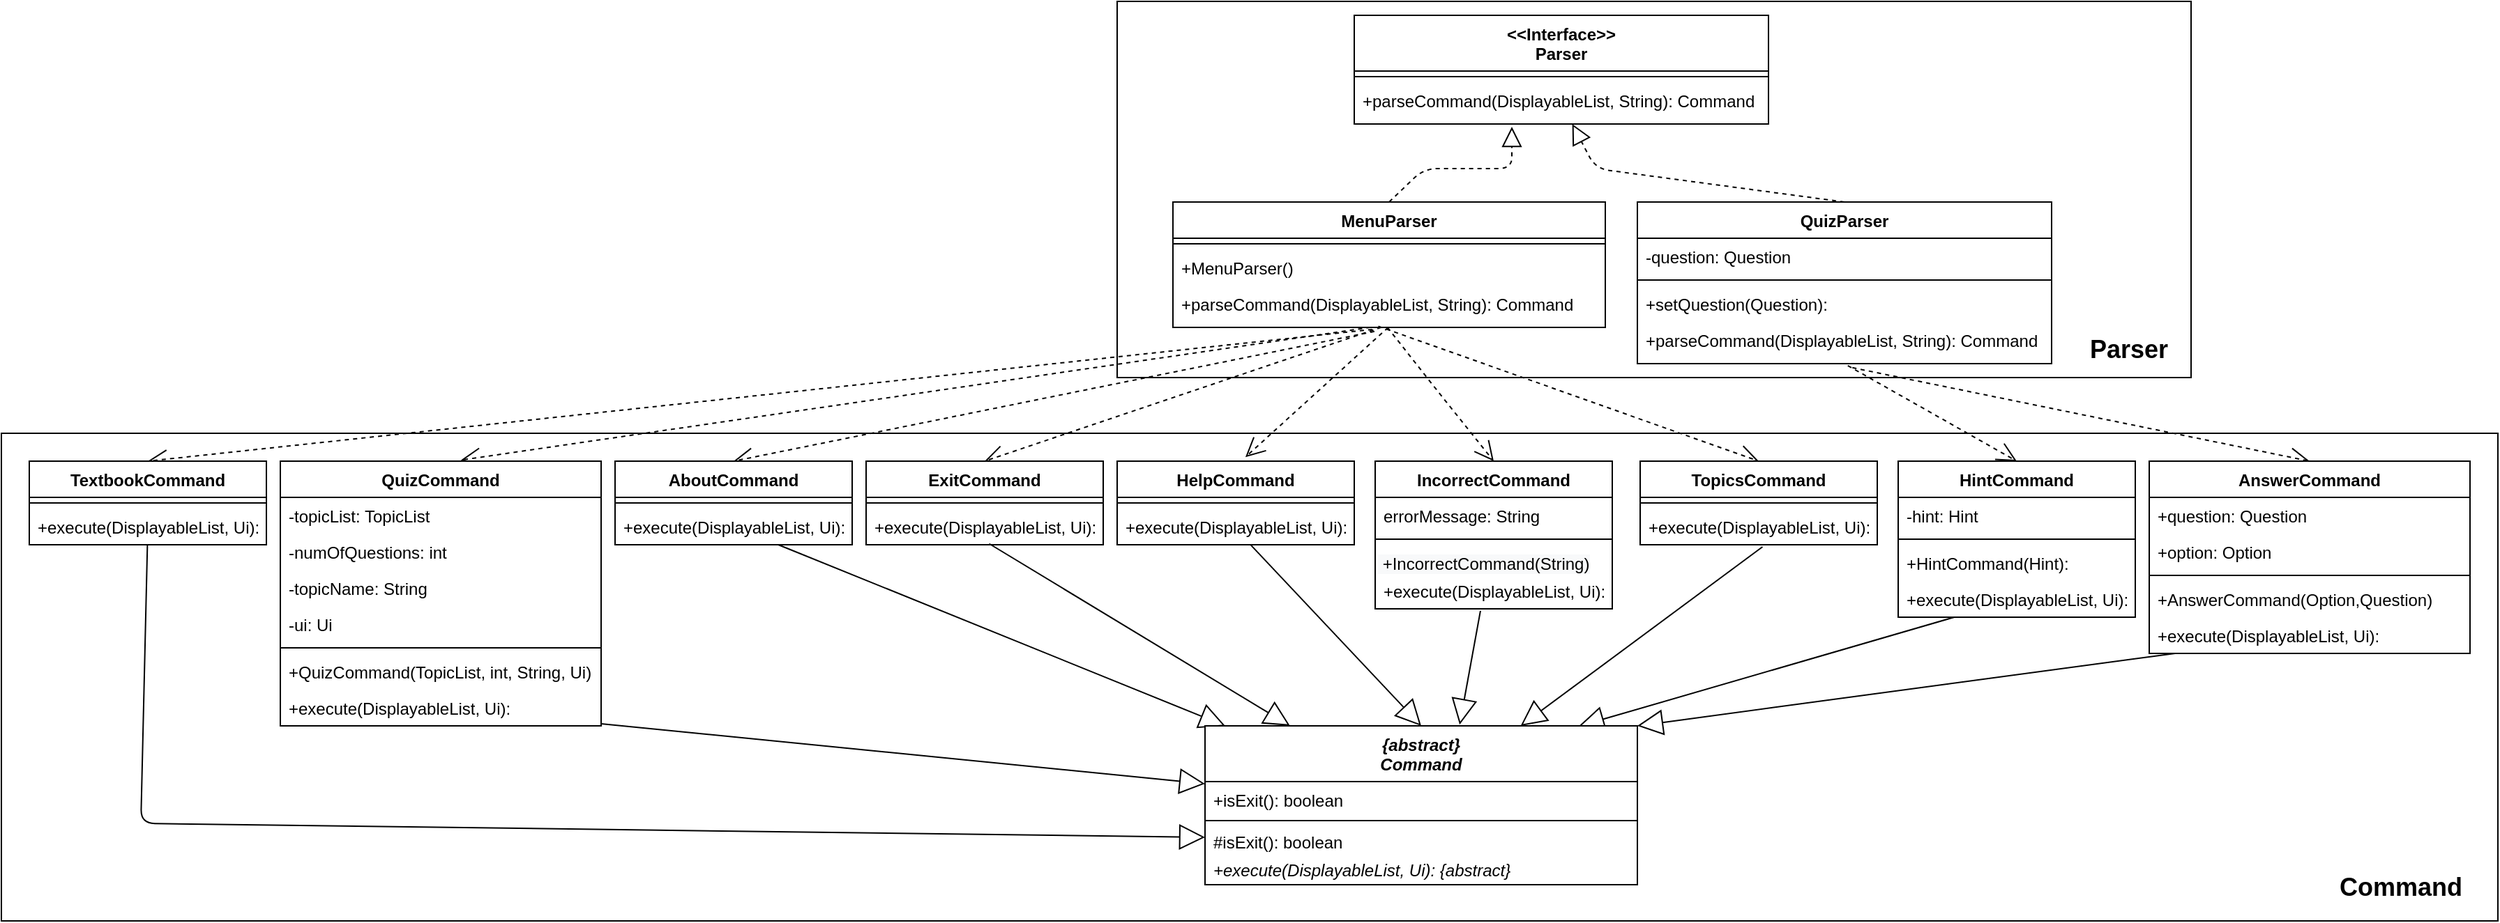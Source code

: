 <mxfile version="13.7.9" type="device"><diagram id="C5RBs43oDa-KdzZeNtuy" name="Page-1"><mxGraphModel dx="2534" dy="1053" grid="1" gridSize="10" guides="1" tooltips="1" connect="1" arrows="1" fold="1" page="1" pageScale="1" pageWidth="827" pageHeight="1169" math="0" shadow="0"><root><mxCell id="WIyWlLk6GJQsqaUBKTNV-0"/><mxCell id="WIyWlLk6GJQsqaUBKTNV-1" parent="WIyWlLk6GJQsqaUBKTNV-0"/><mxCell id="nVZWxyqXQ0EYXkkg0EzR-120" value="" style="rounded=0;whiteSpace=wrap;html=1;" parent="WIyWlLk6GJQsqaUBKTNV-1" vertex="1"><mxGeometry x="160" y="10" width="770" height="270" as="geometry"/></mxCell><mxCell id="nVZWxyqXQ0EYXkkg0EzR-73" value="" style="rounded=0;whiteSpace=wrap;html=1;" parent="WIyWlLk6GJQsqaUBKTNV-1" vertex="1"><mxGeometry x="-640" y="320" width="1790" height="350" as="geometry"/></mxCell><mxCell id="nVZWxyqXQ0EYXkkg0EzR-2" value="" style="endArrow=block;dashed=1;endFill=0;endSize=12;html=1;exitX=0.5;exitY=0;exitDx=0;exitDy=0;" parent="WIyWlLk6GJQsqaUBKTNV-1" source="nVZWxyqXQ0EYXkkg0EzR-101" edge="1"><mxGeometry width="160" relative="1" as="geometry"><mxPoint x="260" y="140" as="sourcePoint"/><mxPoint x="443" y="100" as="targetPoint"/><Array as="points"><mxPoint x="380" y="130"/><mxPoint x="443" y="130"/></Array></mxGeometry></mxCell><mxCell id="nVZWxyqXQ0EYXkkg0EzR-34" value="" style="endArrow=block;endSize=16;endFill=0;html=1;" parent="WIyWlLk6GJQsqaUBKTNV-1" source="nVZWxyqXQ0EYXkkg0EzR-133" target="nVZWxyqXQ0EYXkkg0EzR-115" edge="1"><mxGeometry width="160" relative="1" as="geometry"><mxPoint x="-100.0" y="381" as="sourcePoint"/><mxPoint x="330" y="490" as="targetPoint"/></mxGeometry></mxCell><mxCell id="nVZWxyqXQ0EYXkkg0EzR-35" value="" style="endArrow=block;endSize=16;endFill=0;html=1;exitX=0.519;exitY=0.971;exitDx=0;exitDy=0;exitPerimeter=0;" parent="WIyWlLk6GJQsqaUBKTNV-1" source="nVZWxyqXQ0EYXkkg0EzR-137" target="nVZWxyqXQ0EYXkkg0EzR-115" edge="1"><mxGeometry width="160" relative="1" as="geometry"><mxPoint x="80.0" y="390" as="sourcePoint"/><mxPoint x="350" y="490" as="targetPoint"/></mxGeometry></mxCell><mxCell id="nVZWxyqXQ0EYXkkg0EzR-36" value="" style="endArrow=block;endSize=16;endFill=0;html=1;exitX=0.563;exitY=1.002;exitDx=0;exitDy=0;entryX=0.5;entryY=0;entryDx=0;entryDy=0;exitPerimeter=0;" parent="WIyWlLk6GJQsqaUBKTNV-1" source="nVZWxyqXQ0EYXkkg0EzR-168" target="nVZWxyqXQ0EYXkkg0EzR-115" edge="1"><mxGeometry width="160" relative="1" as="geometry"><mxPoint x="280" y="400" as="sourcePoint"/><mxPoint x="380" y="490" as="targetPoint"/></mxGeometry></mxCell><mxCell id="nVZWxyqXQ0EYXkkg0EzR-37" value="" style="endArrow=block;endSize=16;endFill=0;html=1;exitX=0.444;exitY=1.056;exitDx=0;exitDy=0;entryX=0.589;entryY=-0.008;entryDx=0;entryDy=0;entryPerimeter=0;exitPerimeter=0;" parent="WIyWlLk6GJQsqaUBKTNV-1" source="nVZWxyqXQ0EYXkkg0EzR-145" target="nVZWxyqXQ0EYXkkg0EzR-115" edge="1"><mxGeometry width="160" relative="1" as="geometry"><mxPoint x="420" y="400" as="sourcePoint"/><mxPoint x="400.64" y="490.06" as="targetPoint"/></mxGeometry></mxCell><mxCell id="nVZWxyqXQ0EYXkkg0EzR-40" value="" style="endArrow=block;endSize=16;endFill=0;html=1;exitX=0.516;exitY=1.059;exitDx=0;exitDy=0;entryX=0.73;entryY=0;entryDx=0;entryDy=0;entryPerimeter=0;exitPerimeter=0;" parent="WIyWlLk6GJQsqaUBKTNV-1" source="nVZWxyqXQ0EYXkkg0EzR-149" target="nVZWxyqXQ0EYXkkg0EzR-115" edge="1"><mxGeometry width="160" relative="1" as="geometry"><mxPoint x="673" y="390" as="sourcePoint"/><mxPoint x="440" y="497.5" as="targetPoint"/></mxGeometry></mxCell><mxCell id="nVZWxyqXQ0EYXkkg0EzR-41" value="" style="endArrow=block;endSize=16;endFill=0;html=1;" parent="WIyWlLk6GJQsqaUBKTNV-1" source="nVZWxyqXQ0EYXkkg0EzR-165" target="nVZWxyqXQ0EYXkkg0EzR-115" edge="1"><mxGeometry width="160" relative="1" as="geometry"><mxPoint x="-310" y="381" as="sourcePoint"/><mxPoint x="320" y="505" as="targetPoint"/></mxGeometry></mxCell><mxCell id="nVZWxyqXQ0EYXkkg0EzR-57" value="" style="endArrow=block;dashed=1;endFill=0;endSize=12;html=1;exitX=0.5;exitY=0;exitDx=0;exitDy=0;" parent="WIyWlLk6GJQsqaUBKTNV-1" source="nVZWxyqXQ0EYXkkg0EzR-108" target="nVZWxyqXQ0EYXkkg0EzR-173" edge="1"><mxGeometry width="160" relative="1" as="geometry"><mxPoint x="640" y="150" as="sourcePoint"/><mxPoint x="490" y="100" as="targetPoint"/><Array as="points"><mxPoint x="503" y="130"/></Array></mxGeometry></mxCell><mxCell id="nVZWxyqXQ0EYXkkg0EzR-68" value="" style="endArrow=block;endSize=16;endFill=0;html=1;entryX=0.864;entryY=0.003;entryDx=0;entryDy=0;entryPerimeter=0;" parent="WIyWlLk6GJQsqaUBKTNV-1" source="nVZWxyqXQ0EYXkkg0EzR-153" target="nVZWxyqXQ0EYXkkg0EzR-115" edge="1"><mxGeometry width="160" relative="1" as="geometry"><mxPoint x="805" y="453" as="sourcePoint"/><mxPoint x="440" y="505" as="targetPoint"/></mxGeometry></mxCell><mxCell id="nVZWxyqXQ0EYXkkg0EzR-70" value="" style="endArrow=block;endSize=16;endFill=0;html=1;entryX=1;entryY=0;entryDx=0;entryDy=0;" parent="WIyWlLk6GJQsqaUBKTNV-1" source="nVZWxyqXQ0EYXkkg0EzR-159" target="nVZWxyqXQ0EYXkkg0EzR-115" edge="1"><mxGeometry width="160" relative="1" as="geometry"><mxPoint x="940" y="390" as="sourcePoint"/><mxPoint x="440" y="520" as="targetPoint"/></mxGeometry></mxCell><mxCell id="nVZWxyqXQ0EYXkkg0EzR-74" value="&lt;font style=&quot;font-size: 18px&quot;&gt;&lt;b&gt;Command&lt;/b&gt;&lt;/font&gt;" style="text;html=1;align=center;verticalAlign=middle;resizable=0;points=[];autosize=1;" parent="WIyWlLk6GJQsqaUBKTNV-1" vertex="1"><mxGeometry x="1030" y="636" width="100" height="20" as="geometry"/></mxCell><mxCell id="nVZWxyqXQ0EYXkkg0EzR-76" value="" style="endArrow=open;endSize=12;dashed=1;html=1;exitX=0.461;exitY=1.048;exitDx=0;exitDy=0;entryX=0.5;entryY=0;entryDx=0;entryDy=0;exitPerimeter=0;" parent="WIyWlLk6GJQsqaUBKTNV-1" source="nVZWxyqXQ0EYXkkg0EzR-104" target="nVZWxyqXQ0EYXkkg0EzR-122" edge="1"><mxGeometry width="160" relative="1" as="geometry"><mxPoint x="261.6" y="245.43" as="sourcePoint"/><mxPoint x="-540" y="340" as="targetPoint"/></mxGeometry></mxCell><mxCell id="nVZWxyqXQ0EYXkkg0EzR-77" value="" style="endArrow=open;endSize=12;dashed=1;html=1;exitX=0.457;exitY=0.998;exitDx=0;exitDy=0;entryX=0.563;entryY=-0.004;entryDx=0;entryDy=0;exitPerimeter=0;entryPerimeter=0;" parent="WIyWlLk6GJQsqaUBKTNV-1" source="nVZWxyqXQ0EYXkkg0EzR-104" target="nVZWxyqXQ0EYXkkg0EzR-126" edge="1"><mxGeometry width="160" relative="1" as="geometry"><mxPoint x="263.8" y="245.43" as="sourcePoint"/><mxPoint x="-310" y="351" as="targetPoint"/></mxGeometry></mxCell><mxCell id="nVZWxyqXQ0EYXkkg0EzR-78" value="" style="endArrow=open;endSize=12;dashed=1;html=1;entryX=0.5;entryY=0;entryDx=0;entryDy=0;exitX=0.466;exitY=1.097;exitDx=0;exitDy=0;exitPerimeter=0;" parent="WIyWlLk6GJQsqaUBKTNV-1" source="nVZWxyqXQ0EYXkkg0EzR-104" target="nVZWxyqXQ0EYXkkg0EzR-130" edge="1"><mxGeometry width="160" relative="1" as="geometry"><mxPoint x="268.2" y="246.912" as="sourcePoint"/><mxPoint x="-100.0" y="351" as="targetPoint"/></mxGeometry></mxCell><mxCell id="nVZWxyqXQ0EYXkkg0EzR-80" value="" style="endArrow=open;endSize=12;dashed=1;html=1;entryX=0.5;entryY=0;entryDx=0;entryDy=0;exitX=0.482;exitY=0.998;exitDx=0;exitDy=0;exitPerimeter=0;" parent="WIyWlLk6GJQsqaUBKTNV-1" source="nVZWxyqXQ0EYXkkg0EzR-104" target="nVZWxyqXQ0EYXkkg0EzR-134" edge="1"><mxGeometry width="160" relative="1" as="geometry"><mxPoint x="300" y="240" as="sourcePoint"/><mxPoint x="90.44" y="361.71" as="targetPoint"/></mxGeometry></mxCell><mxCell id="nVZWxyqXQ0EYXkkg0EzR-81" value="" style="endArrow=open;endSize=12;dashed=1;html=1;entryX=0.541;entryY=-0.048;entryDx=0;entryDy=0;exitX=0.498;exitY=0.998;exitDx=0;exitDy=0;exitPerimeter=0;entryPerimeter=0;" parent="WIyWlLk6GJQsqaUBKTNV-1" source="nVZWxyqXQ0EYXkkg0EzR-104" target="nVZWxyqXQ0EYXkkg0EzR-166" edge="1"><mxGeometry width="160" relative="1" as="geometry"><mxPoint x="269" y="246.912" as="sourcePoint"/><mxPoint x="280" y="370" as="targetPoint"/></mxGeometry></mxCell><mxCell id="nVZWxyqXQ0EYXkkg0EzR-82" value="" style="endArrow=open;endSize=12;dashed=1;html=1;entryX=0.5;entryY=0;entryDx=0;entryDy=0;exitX=0.496;exitY=0.998;exitDx=0;exitDy=0;exitPerimeter=0;" parent="WIyWlLk6GJQsqaUBKTNV-1" source="nVZWxyqXQ0EYXkkg0EzR-104" target="nVZWxyqXQ0EYXkkg0EzR-142" edge="1"><mxGeometry x="-0.118" y="-22" width="160" relative="1" as="geometry"><mxPoint x="280" y="245" as="sourcePoint"/><mxPoint x="420" y="370" as="targetPoint"/><Array as="points"><mxPoint x="390" y="290"/></Array><mxPoint as="offset"/></mxGeometry></mxCell><mxCell id="nVZWxyqXQ0EYXkkg0EzR-83" value="" style="endArrow=open;endSize=12;dashed=1;html=1;entryX=0.5;entryY=0;entryDx=0;entryDy=0;exitX=0.475;exitY=0.973;exitDx=0;exitDy=0;exitPerimeter=0;" parent="WIyWlLk6GJQsqaUBKTNV-1" source="nVZWxyqXQ0EYXkkg0EzR-104" target="nVZWxyqXQ0EYXkkg0EzR-146" edge="1"><mxGeometry width="160" relative="1" as="geometry"><mxPoint x="265.4" y="244.676" as="sourcePoint"/><mxPoint x="680" y="360" as="targetPoint"/></mxGeometry></mxCell><mxCell id="nVZWxyqXQ0EYXkkg0EzR-84" value="" style="endArrow=open;endSize=12;dashed=1;html=1;exitX=0.508;exitY=1.048;exitDx=0;exitDy=0;exitPerimeter=0;entryX=0.5;entryY=0;entryDx=0;entryDy=0;" parent="WIyWlLk6GJQsqaUBKTNV-1" source="nVZWxyqXQ0EYXkkg0EzR-111" target="nVZWxyqXQ0EYXkkg0EzR-150" edge="1"><mxGeometry width="160" relative="1" as="geometry"><mxPoint x="664.2" y="249.794" as="sourcePoint"/><mxPoint x="791.732" y="360" as="targetPoint"/></mxGeometry></mxCell><mxCell id="nVZWxyqXQ0EYXkkg0EzR-85" value="" style="endArrow=open;endSize=12;dashed=1;html=1;entryX=0.5;entryY=0;entryDx=0;entryDy=0;exitX=0.519;exitY=1.097;exitDx=0;exitDy=0;exitPerimeter=0;" parent="WIyWlLk6GJQsqaUBKTNV-1" source="nVZWxyqXQ0EYXkkg0EzR-111" target="nVZWxyqXQ0EYXkkg0EzR-154" edge="1"><mxGeometry width="160" relative="1" as="geometry"><mxPoint x="661.2" y="248.312" as="sourcePoint"/><mxPoint x="940" y="360" as="targetPoint"/></mxGeometry></mxCell><mxCell id="nVZWxyqXQ0EYXkkg0EzR-101" value="MenuParser" style="swimlane;fontStyle=1;align=center;verticalAlign=top;childLayout=stackLayout;horizontal=1;startSize=26;horizontalStack=0;resizeParent=1;resizeParentMax=0;resizeLast=0;collapsible=1;marginBottom=0;" parent="WIyWlLk6GJQsqaUBKTNV-1" vertex="1"><mxGeometry x="200" y="154" width="310" height="90" as="geometry"/></mxCell><mxCell id="nVZWxyqXQ0EYXkkg0EzR-103" value="" style="line;strokeWidth=1;fillColor=none;align=left;verticalAlign=middle;spacingTop=-1;spacingLeft=3;spacingRight=3;rotatable=0;labelPosition=right;points=[];portConstraint=eastwest;" parent="nVZWxyqXQ0EYXkkg0EzR-101" vertex="1"><mxGeometry y="26" width="310" height="8" as="geometry"/></mxCell><mxCell id="nVZWxyqXQ0EYXkkg0EzR-106" value="+MenuParser()" style="text;strokeColor=none;fillColor=none;align=left;verticalAlign=top;spacingLeft=4;spacingRight=4;overflow=hidden;rotatable=0;points=[[0,0.5],[1,0.5]];portConstraint=eastwest;" parent="nVZWxyqXQ0EYXkkg0EzR-101" vertex="1"><mxGeometry y="34" width="310" height="26" as="geometry"/></mxCell><mxCell id="nVZWxyqXQ0EYXkkg0EzR-104" value="+parseCommand(DisplayableList, String): Command" style="text;strokeColor=none;fillColor=none;align=left;verticalAlign=top;spacingLeft=4;spacingRight=4;overflow=hidden;rotatable=0;points=[[0,0.5],[1,0.5]];portConstraint=eastwest;" parent="nVZWxyqXQ0EYXkkg0EzR-101" vertex="1"><mxGeometry y="60" width="310" height="30" as="geometry"/></mxCell><mxCell id="nVZWxyqXQ0EYXkkg0EzR-108" value="QuizParser" style="swimlane;fontStyle=1;align=center;verticalAlign=top;childLayout=stackLayout;horizontal=1;startSize=26;horizontalStack=0;resizeParent=1;resizeParentMax=0;resizeLast=0;collapsible=1;marginBottom=0;" parent="WIyWlLk6GJQsqaUBKTNV-1" vertex="1"><mxGeometry x="533" y="154" width="297" height="116" as="geometry"/></mxCell><mxCell id="nVZWxyqXQ0EYXkkg0EzR-114" value="-question: Question" style="text;strokeColor=none;fillColor=none;align=left;verticalAlign=top;spacingLeft=4;spacingRight=4;overflow=hidden;rotatable=0;points=[[0,0.5],[1,0.5]];portConstraint=eastwest;" parent="nVZWxyqXQ0EYXkkg0EzR-108" vertex="1"><mxGeometry y="26" width="297" height="26" as="geometry"/></mxCell><mxCell id="nVZWxyqXQ0EYXkkg0EzR-109" value="" style="line;strokeWidth=1;fillColor=none;align=left;verticalAlign=middle;spacingTop=-1;spacingLeft=3;spacingRight=3;rotatable=0;labelPosition=right;points=[];portConstraint=eastwest;" parent="nVZWxyqXQ0EYXkkg0EzR-108" vertex="1"><mxGeometry y="52" width="297" height="8" as="geometry"/></mxCell><mxCell id="nVZWxyqXQ0EYXkkg0EzR-110" value="+setQuestion(Question):" style="text;strokeColor=none;fillColor=none;align=left;verticalAlign=top;spacingLeft=4;spacingRight=4;overflow=hidden;rotatable=0;points=[[0,0.5],[1,0.5]];portConstraint=eastwest;" parent="nVZWxyqXQ0EYXkkg0EzR-108" vertex="1"><mxGeometry y="60" width="297" height="26" as="geometry"/></mxCell><mxCell id="nVZWxyqXQ0EYXkkg0EzR-111" value="+parseCommand(DisplayableList, String): Command" style="text;strokeColor=none;fillColor=none;align=left;verticalAlign=top;spacingLeft=4;spacingRight=4;overflow=hidden;rotatable=0;points=[[0,0.5],[1,0.5]];portConstraint=eastwest;" parent="nVZWxyqXQ0EYXkkg0EzR-108" vertex="1"><mxGeometry y="86" width="297" height="30" as="geometry"/></mxCell><mxCell id="nVZWxyqXQ0EYXkkg0EzR-115" value="{abstract}&#10;Command" style="swimlane;fontStyle=3;align=center;verticalAlign=top;childLayout=stackLayout;horizontal=1;startSize=40;horizontalStack=0;resizeParent=1;resizeParentMax=0;resizeLast=0;collapsible=1;marginBottom=0;" parent="WIyWlLk6GJQsqaUBKTNV-1" vertex="1"><mxGeometry x="223" y="530" width="310" height="114" as="geometry"/></mxCell><mxCell id="nVZWxyqXQ0EYXkkg0EzR-119" value="+isExit(): boolean" style="text;strokeColor=none;fillColor=none;align=left;verticalAlign=top;spacingLeft=4;spacingRight=4;overflow=hidden;rotatable=0;points=[[0,0.5],[1,0.5]];portConstraint=eastwest;" parent="nVZWxyqXQ0EYXkkg0EzR-115" vertex="1"><mxGeometry y="40" width="310" height="26" as="geometry"/></mxCell><mxCell id="nVZWxyqXQ0EYXkkg0EzR-116" value="" style="line;strokeWidth=1;fillColor=none;align=left;verticalAlign=middle;spacingTop=-1;spacingLeft=3;spacingRight=3;rotatable=0;labelPosition=right;points=[];portConstraint=eastwest;" parent="nVZWxyqXQ0EYXkkg0EzR-115" vertex="1"><mxGeometry y="66" width="310" height="4" as="geometry"/></mxCell><mxCell id="nVZWxyqXQ0EYXkkg0EzR-117" value="#isExit(): boolean" style="text;strokeColor=none;fillColor=none;align=left;verticalAlign=top;spacingLeft=4;spacingRight=4;overflow=hidden;rotatable=0;points=[[0,0.5],[1,0.5]];portConstraint=eastwest;" parent="nVZWxyqXQ0EYXkkg0EzR-115" vertex="1"><mxGeometry y="70" width="310" height="20" as="geometry"/></mxCell><mxCell id="nVZWxyqXQ0EYXkkg0EzR-118" value="+execute(DisplayableList, Ui): {abstract}" style="text;strokeColor=none;fillColor=none;align=left;verticalAlign=top;spacingLeft=4;spacingRight=4;overflow=hidden;rotatable=0;points=[[0,0.5],[1,0.5]];portConstraint=eastwest;fontStyle=2" parent="nVZWxyqXQ0EYXkkg0EzR-115" vertex="1"><mxGeometry y="90" width="310" height="24" as="geometry"/></mxCell><mxCell id="nVZWxyqXQ0EYXkkg0EzR-121" value="&lt;font style=&quot;font-size: 18px&quot;&gt;&lt;b&gt;Parser&lt;/b&gt;&lt;/font&gt;" style="text;html=1;align=center;verticalAlign=middle;resizable=0;points=[];autosize=1;" parent="WIyWlLk6GJQsqaUBKTNV-1" vertex="1"><mxGeometry x="850" y="250" width="70" height="20" as="geometry"/></mxCell><mxCell id="nVZWxyqXQ0EYXkkg0EzR-154" value="AnswerCommand" style="swimlane;fontStyle=1;align=center;verticalAlign=top;childLayout=stackLayout;horizontal=1;startSize=26;horizontalStack=0;resizeParent=1;resizeParentMax=0;resizeLast=0;collapsible=1;marginBottom=0;" parent="WIyWlLk6GJQsqaUBKTNV-1" vertex="1"><mxGeometry x="900" y="340" width="230" height="138" as="geometry"/></mxCell><mxCell id="nVZWxyqXQ0EYXkkg0EzR-155" value="+question: Question&#10;" style="text;strokeColor=none;fillColor=none;align=left;verticalAlign=top;spacingLeft=4;spacingRight=4;overflow=hidden;rotatable=0;points=[[0,0.5],[1,0.5]];portConstraint=eastwest;" parent="nVZWxyqXQ0EYXkkg0EzR-154" vertex="1"><mxGeometry y="26" width="230" height="26" as="geometry"/></mxCell><mxCell id="nVZWxyqXQ0EYXkkg0EzR-158" value="+option: Option&#10;" style="text;strokeColor=none;fillColor=none;align=left;verticalAlign=top;spacingLeft=4;spacingRight=4;overflow=hidden;rotatable=0;points=[[0,0.5],[1,0.5]];portConstraint=eastwest;" parent="nVZWxyqXQ0EYXkkg0EzR-154" vertex="1"><mxGeometry y="52" width="230" height="26" as="geometry"/></mxCell><mxCell id="nVZWxyqXQ0EYXkkg0EzR-156" value="" style="line;strokeWidth=1;fillColor=none;align=left;verticalAlign=middle;spacingTop=-1;spacingLeft=3;spacingRight=3;rotatable=0;labelPosition=right;points=[];portConstraint=eastwest;" parent="nVZWxyqXQ0EYXkkg0EzR-154" vertex="1"><mxGeometry y="78" width="230" height="8" as="geometry"/></mxCell><mxCell id="nVZWxyqXQ0EYXkkg0EzR-157" value="+AnswerCommand(Option,Question)" style="text;strokeColor=none;fillColor=none;align=left;verticalAlign=top;spacingLeft=4;spacingRight=4;overflow=hidden;rotatable=0;points=[[0,0.5],[1,0.5]];portConstraint=eastwest;" parent="nVZWxyqXQ0EYXkkg0EzR-154" vertex="1"><mxGeometry y="86" width="230" height="26" as="geometry"/></mxCell><mxCell id="nVZWxyqXQ0EYXkkg0EzR-159" value="+execute(DisplayableList, Ui):" style="text;strokeColor=none;fillColor=none;align=left;verticalAlign=top;spacingLeft=4;spacingRight=4;overflow=hidden;rotatable=0;points=[[0,0.5],[1,0.5]];portConstraint=eastwest;" parent="nVZWxyqXQ0EYXkkg0EzR-154" vertex="1"><mxGeometry y="112" width="230" height="26" as="geometry"/></mxCell><mxCell id="nVZWxyqXQ0EYXkkg0EzR-150" value="HintCommand" style="swimlane;fontStyle=1;align=center;verticalAlign=top;childLayout=stackLayout;horizontal=1;startSize=26;horizontalStack=0;resizeParent=1;resizeParentMax=0;resizeLast=0;collapsible=1;marginBottom=0;" parent="WIyWlLk6GJQsqaUBKTNV-1" vertex="1"><mxGeometry x="720" y="340" width="170" height="112" as="geometry"/></mxCell><mxCell id="nVZWxyqXQ0EYXkkg0EzR-151" value="-hint: Hint" style="text;strokeColor=none;fillColor=none;align=left;verticalAlign=top;spacingLeft=4;spacingRight=4;overflow=hidden;rotatable=0;points=[[0,0.5],[1,0.5]];portConstraint=eastwest;" parent="nVZWxyqXQ0EYXkkg0EzR-150" vertex="1"><mxGeometry y="26" width="170" height="26" as="geometry"/></mxCell><mxCell id="nVZWxyqXQ0EYXkkg0EzR-152" value="" style="line;strokeWidth=1;fillColor=none;align=left;verticalAlign=middle;spacingTop=-1;spacingLeft=3;spacingRight=3;rotatable=0;labelPosition=right;points=[];portConstraint=eastwest;" parent="nVZWxyqXQ0EYXkkg0EzR-150" vertex="1"><mxGeometry y="52" width="170" height="8" as="geometry"/></mxCell><mxCell id="nVZWxyqXQ0EYXkkg0EzR-160" value="+HintCommand(Hint):" style="text;strokeColor=none;fillColor=none;align=left;verticalAlign=top;spacingLeft=4;spacingRight=4;overflow=hidden;rotatable=0;points=[[0,0.5],[1,0.5]];portConstraint=eastwest;" parent="nVZWxyqXQ0EYXkkg0EzR-150" vertex="1"><mxGeometry y="60" width="170" height="26" as="geometry"/></mxCell><mxCell id="nVZWxyqXQ0EYXkkg0EzR-153" value="+execute(DisplayableList, Ui):" style="text;strokeColor=none;fillColor=none;align=left;verticalAlign=top;spacingLeft=4;spacingRight=4;overflow=hidden;rotatable=0;points=[[0,0.5],[1,0.5]];portConstraint=eastwest;" parent="nVZWxyqXQ0EYXkkg0EzR-150" vertex="1"><mxGeometry y="86" width="170" height="26" as="geometry"/></mxCell><mxCell id="nVZWxyqXQ0EYXkkg0EzR-146" value="TopicsCommand" style="swimlane;fontStyle=1;align=center;verticalAlign=top;childLayout=stackLayout;horizontal=1;startSize=26;horizontalStack=0;resizeParent=1;resizeParentMax=0;resizeLast=0;collapsible=1;marginBottom=0;" parent="WIyWlLk6GJQsqaUBKTNV-1" vertex="1"><mxGeometry x="535" y="340" width="170" height="60" as="geometry"/></mxCell><mxCell id="nVZWxyqXQ0EYXkkg0EzR-148" value="" style="line;strokeWidth=1;fillColor=none;align=left;verticalAlign=middle;spacingTop=-1;spacingLeft=3;spacingRight=3;rotatable=0;labelPosition=right;points=[];portConstraint=eastwest;" parent="nVZWxyqXQ0EYXkkg0EzR-146" vertex="1"><mxGeometry y="26" width="170" height="8" as="geometry"/></mxCell><mxCell id="nVZWxyqXQ0EYXkkg0EzR-149" value="+execute(DisplayableList, Ui):" style="text;strokeColor=none;fillColor=none;align=left;verticalAlign=top;spacingLeft=4;spacingRight=4;overflow=hidden;rotatable=0;points=[[0,0.5],[1,0.5]];portConstraint=eastwest;" parent="nVZWxyqXQ0EYXkkg0EzR-146" vertex="1"><mxGeometry y="34" width="170" height="26" as="geometry"/></mxCell><mxCell id="nVZWxyqXQ0EYXkkg0EzR-142" value="IncorrectCommand" style="swimlane;fontStyle=1;align=center;verticalAlign=top;childLayout=stackLayout;horizontal=1;startSize=26;horizontalStack=0;resizeParent=1;resizeParentMax=0;resizeLast=0;collapsible=1;marginBottom=0;" parent="WIyWlLk6GJQsqaUBKTNV-1" vertex="1"><mxGeometry x="345" y="340" width="170" height="106" as="geometry"/></mxCell><mxCell id="nVZWxyqXQ0EYXkkg0EzR-143" value="errorMessage: String" style="text;strokeColor=none;fillColor=none;align=left;verticalAlign=top;spacingLeft=4;spacingRight=4;overflow=hidden;rotatable=0;points=[[0,0.5],[1,0.5]];portConstraint=eastwest;" parent="nVZWxyqXQ0EYXkkg0EzR-142" vertex="1"><mxGeometry y="26" width="170" height="26" as="geometry"/></mxCell><mxCell id="nVZWxyqXQ0EYXkkg0EzR-144" value="" style="line;strokeWidth=1;fillColor=none;align=left;verticalAlign=middle;spacingTop=-1;spacingLeft=3;spacingRight=3;rotatable=0;labelPosition=right;points=[];portConstraint=eastwest;" parent="nVZWxyqXQ0EYXkkg0EzR-142" vertex="1"><mxGeometry y="52" width="170" height="8" as="geometry"/></mxCell><mxCell id="nVZWxyqXQ0EYXkkg0EzR-161" value="&lt;span style=&quot;color: rgb(0 , 0 , 0) ; font-family: &amp;#34;helvetica&amp;#34; ; font-size: 12px ; font-style: normal ; font-weight: 400 ; letter-spacing: normal ; text-align: left ; text-indent: 0px ; text-transform: none ; word-spacing: 0px ; background-color: rgb(248 , 249 , 250) ; display: inline ; float: none&quot;&gt;&amp;nbsp;+IncorrectCommand(String)&lt;/span&gt;" style="text;whiteSpace=wrap;html=1;" parent="nVZWxyqXQ0EYXkkg0EzR-142" vertex="1"><mxGeometry y="60" width="170" height="20" as="geometry"/></mxCell><mxCell id="nVZWxyqXQ0EYXkkg0EzR-145" value="+execute(DisplayableList, Ui):" style="text;strokeColor=none;fillColor=none;align=left;verticalAlign=top;spacingLeft=4;spacingRight=4;overflow=hidden;rotatable=0;points=[[0,0.5],[1,0.5]];portConstraint=eastwest;" parent="nVZWxyqXQ0EYXkkg0EzR-142" vertex="1"><mxGeometry y="80" width="170" height="26" as="geometry"/></mxCell><mxCell id="nVZWxyqXQ0EYXkkg0EzR-166" value="HelpCommand" style="swimlane;fontStyle=1;align=center;verticalAlign=top;childLayout=stackLayout;horizontal=1;startSize=26;horizontalStack=0;resizeParent=1;resizeParentMax=0;resizeLast=0;collapsible=1;marginBottom=0;" parent="WIyWlLk6GJQsqaUBKTNV-1" vertex="1"><mxGeometry x="160" y="340" width="170" height="60" as="geometry"/></mxCell><mxCell id="nVZWxyqXQ0EYXkkg0EzR-167" value="" style="line;strokeWidth=1;fillColor=none;align=left;verticalAlign=middle;spacingTop=-1;spacingLeft=3;spacingRight=3;rotatable=0;labelPosition=right;points=[];portConstraint=eastwest;" parent="nVZWxyqXQ0EYXkkg0EzR-166" vertex="1"><mxGeometry y="26" width="170" height="8" as="geometry"/></mxCell><mxCell id="nVZWxyqXQ0EYXkkg0EzR-168" value="+execute(DisplayableList, Ui):" style="text;strokeColor=none;fillColor=none;align=left;verticalAlign=top;spacingLeft=4;spacingRight=4;overflow=hidden;rotatable=0;points=[[0,0.5],[1,0.5]];portConstraint=eastwest;" parent="nVZWxyqXQ0EYXkkg0EzR-166" vertex="1"><mxGeometry y="34" width="170" height="26" as="geometry"/></mxCell><mxCell id="nVZWxyqXQ0EYXkkg0EzR-134" value="ExitCommand" style="swimlane;fontStyle=1;align=center;verticalAlign=top;childLayout=stackLayout;horizontal=1;startSize=26;horizontalStack=0;resizeParent=1;resizeParentMax=0;resizeLast=0;collapsible=1;marginBottom=0;" parent="WIyWlLk6GJQsqaUBKTNV-1" vertex="1"><mxGeometry x="-20" y="340" width="170" height="60" as="geometry"/></mxCell><mxCell id="nVZWxyqXQ0EYXkkg0EzR-136" value="" style="line;strokeWidth=1;fillColor=none;align=left;verticalAlign=middle;spacingTop=-1;spacingLeft=3;spacingRight=3;rotatable=0;labelPosition=right;points=[];portConstraint=eastwest;" parent="nVZWxyqXQ0EYXkkg0EzR-134" vertex="1"><mxGeometry y="26" width="170" height="8" as="geometry"/></mxCell><mxCell id="nVZWxyqXQ0EYXkkg0EzR-137" value="+execute(DisplayableList, Ui):" style="text;strokeColor=none;fillColor=none;align=left;verticalAlign=top;spacingLeft=4;spacingRight=4;overflow=hidden;rotatable=0;points=[[0,0.5],[1,0.5]];portConstraint=eastwest;" parent="nVZWxyqXQ0EYXkkg0EzR-134" vertex="1"><mxGeometry y="34" width="170" height="26" as="geometry"/></mxCell><mxCell id="nVZWxyqXQ0EYXkkg0EzR-130" value="AboutCommand" style="swimlane;fontStyle=1;align=center;verticalAlign=top;childLayout=stackLayout;horizontal=1;startSize=26;horizontalStack=0;resizeParent=1;resizeParentMax=0;resizeLast=0;collapsible=1;marginBottom=0;" parent="WIyWlLk6GJQsqaUBKTNV-1" vertex="1"><mxGeometry x="-200" y="340" width="170" height="60" as="geometry"/></mxCell><mxCell id="nVZWxyqXQ0EYXkkg0EzR-132" value="" style="line;strokeWidth=1;fillColor=none;align=left;verticalAlign=middle;spacingTop=-1;spacingLeft=3;spacingRight=3;rotatable=0;labelPosition=right;points=[];portConstraint=eastwest;" parent="nVZWxyqXQ0EYXkkg0EzR-130" vertex="1"><mxGeometry y="26" width="170" height="8" as="geometry"/></mxCell><mxCell id="nVZWxyqXQ0EYXkkg0EzR-133" value="+execute(DisplayableList, Ui):" style="text;strokeColor=none;fillColor=none;align=left;verticalAlign=top;spacingLeft=4;spacingRight=4;overflow=hidden;rotatable=0;points=[[0,0.5],[1,0.5]];portConstraint=eastwest;" parent="nVZWxyqXQ0EYXkkg0EzR-130" vertex="1"><mxGeometry y="34" width="170" height="26" as="geometry"/></mxCell><mxCell id="nVZWxyqXQ0EYXkkg0EzR-126" value="QuizCommand" style="swimlane;fontStyle=1;align=center;verticalAlign=top;childLayout=stackLayout;horizontal=1;startSize=26;horizontalStack=0;resizeParent=1;resizeParentMax=0;resizeLast=0;collapsible=1;marginBottom=0;" parent="WIyWlLk6GJQsqaUBKTNV-1" vertex="1"><mxGeometry x="-440" y="340" width="230" height="190" as="geometry"/></mxCell><mxCell id="nVZWxyqXQ0EYXkkg0EzR-164" value="-topicList: TopicList" style="text;strokeColor=none;fillColor=none;align=left;verticalAlign=top;spacingLeft=4;spacingRight=4;overflow=hidden;rotatable=0;points=[[0,0.5],[1,0.5]];portConstraint=eastwest;" parent="nVZWxyqXQ0EYXkkg0EzR-126" vertex="1"><mxGeometry y="26" width="230" height="26" as="geometry"/></mxCell><mxCell id="nVZWxyqXQ0EYXkkg0EzR-127" value="-numOfQuestions: int" style="text;strokeColor=none;fillColor=none;align=left;verticalAlign=top;spacingLeft=4;spacingRight=4;overflow=hidden;rotatable=0;points=[[0,0.5],[1,0.5]];portConstraint=eastwest;" parent="nVZWxyqXQ0EYXkkg0EzR-126" vertex="1"><mxGeometry y="52" width="230" height="26" as="geometry"/></mxCell><mxCell id="nVZWxyqXQ0EYXkkg0EzR-162" value="-topicName: String" style="text;strokeColor=none;fillColor=none;align=left;verticalAlign=top;spacingLeft=4;spacingRight=4;overflow=hidden;rotatable=0;points=[[0,0.5],[1,0.5]];portConstraint=eastwest;" parent="nVZWxyqXQ0EYXkkg0EzR-126" vertex="1"><mxGeometry y="78" width="230" height="26" as="geometry"/></mxCell><mxCell id="nVZWxyqXQ0EYXkkg0EzR-163" value="-ui: Ui" style="text;strokeColor=none;fillColor=none;align=left;verticalAlign=top;spacingLeft=4;spacingRight=4;overflow=hidden;rotatable=0;points=[[0,0.5],[1,0.5]];portConstraint=eastwest;" parent="nVZWxyqXQ0EYXkkg0EzR-126" vertex="1"><mxGeometry y="104" width="230" height="26" as="geometry"/></mxCell><mxCell id="nVZWxyqXQ0EYXkkg0EzR-128" value="" style="line;strokeWidth=1;fillColor=none;align=left;verticalAlign=middle;spacingTop=-1;spacingLeft=3;spacingRight=3;rotatable=0;labelPosition=right;points=[];portConstraint=eastwest;" parent="nVZWxyqXQ0EYXkkg0EzR-126" vertex="1"><mxGeometry y="130" width="230" height="8" as="geometry"/></mxCell><mxCell id="nVZWxyqXQ0EYXkkg0EzR-129" value="+QuizCommand(TopicList, int, String, Ui)" style="text;strokeColor=none;fillColor=none;align=left;verticalAlign=top;spacingLeft=4;spacingRight=4;overflow=hidden;rotatable=0;points=[[0,0.5],[1,0.5]];portConstraint=eastwest;" parent="nVZWxyqXQ0EYXkkg0EzR-126" vertex="1"><mxGeometry y="138" width="230" height="26" as="geometry"/></mxCell><mxCell id="nVZWxyqXQ0EYXkkg0EzR-165" value="+execute(DisplayableList, Ui):" style="text;strokeColor=none;fillColor=none;align=left;verticalAlign=top;spacingLeft=4;spacingRight=4;overflow=hidden;rotatable=0;points=[[0,0.5],[1,0.5]];portConstraint=eastwest;" parent="nVZWxyqXQ0EYXkkg0EzR-126" vertex="1"><mxGeometry y="164" width="230" height="26" as="geometry"/></mxCell><mxCell id="nVZWxyqXQ0EYXkkg0EzR-42" value="" style="endArrow=block;endSize=16;endFill=0;html=1;entryX=0;entryY=0.5;entryDx=0;entryDy=0;" parent="WIyWlLk6GJQsqaUBKTNV-1" source="nVZWxyqXQ0EYXkkg0EzR-125" target="nVZWxyqXQ0EYXkkg0EzR-117" edge="1"><mxGeometry width="160" relative="1" as="geometry"><mxPoint x="-540" y="370" as="sourcePoint"/><mxPoint x="223" y="530" as="targetPoint"/><Array as="points"><mxPoint x="-540" y="600"/></Array></mxGeometry></mxCell><mxCell id="nVZWxyqXQ0EYXkkg0EzR-122" value="TextbookCommand" style="swimlane;fontStyle=1;align=center;verticalAlign=top;childLayout=stackLayout;horizontal=1;startSize=26;horizontalStack=0;resizeParent=1;resizeParentMax=0;resizeLast=0;collapsible=1;marginBottom=0;" parent="WIyWlLk6GJQsqaUBKTNV-1" vertex="1"><mxGeometry x="-620" y="340" width="170" height="60" as="geometry"/></mxCell><mxCell id="nVZWxyqXQ0EYXkkg0EzR-124" value="" style="line;strokeWidth=1;fillColor=none;align=left;verticalAlign=middle;spacingTop=-1;spacingLeft=3;spacingRight=3;rotatable=0;labelPosition=right;points=[];portConstraint=eastwest;" parent="nVZWxyqXQ0EYXkkg0EzR-122" vertex="1"><mxGeometry y="26" width="170" height="8" as="geometry"/></mxCell><mxCell id="nVZWxyqXQ0EYXkkg0EzR-125" value="+execute(DisplayableList, Ui):" style="text;strokeColor=none;fillColor=none;align=left;verticalAlign=top;spacingLeft=4;spacingRight=4;overflow=hidden;rotatable=0;points=[[0,0.5],[1,0.5]];portConstraint=eastwest;" parent="nVZWxyqXQ0EYXkkg0EzR-122" vertex="1"><mxGeometry y="34" width="170" height="26" as="geometry"/></mxCell><mxCell id="nVZWxyqXQ0EYXkkg0EzR-169" value="&lt;&lt;Interface&gt;&gt;&#10;Parser" style="swimlane;fontStyle=1;align=center;verticalAlign=top;childLayout=stackLayout;horizontal=1;startSize=40;horizontalStack=0;resizeParent=1;resizeParentMax=0;resizeLast=0;collapsible=1;marginBottom=0;" parent="WIyWlLk6GJQsqaUBKTNV-1" vertex="1"><mxGeometry x="330" y="20" width="297" height="78" as="geometry"/></mxCell><mxCell id="nVZWxyqXQ0EYXkkg0EzR-171" value="" style="line;strokeWidth=1;fillColor=none;align=left;verticalAlign=middle;spacingTop=-1;spacingLeft=3;spacingRight=3;rotatable=0;labelPosition=right;points=[];portConstraint=eastwest;" parent="nVZWxyqXQ0EYXkkg0EzR-169" vertex="1"><mxGeometry y="40" width="297" height="8" as="geometry"/></mxCell><mxCell id="nVZWxyqXQ0EYXkkg0EzR-173" value="+parseCommand(DisplayableList, String): Command" style="text;strokeColor=none;fillColor=none;align=left;verticalAlign=top;spacingLeft=4;spacingRight=4;overflow=hidden;rotatable=0;points=[[0,0.5],[1,0.5]];portConstraint=eastwest;" parent="nVZWxyqXQ0EYXkkg0EzR-169" vertex="1"><mxGeometry y="48" width="297" height="30" as="geometry"/></mxCell></root></mxGraphModel></diagram></mxfile>
